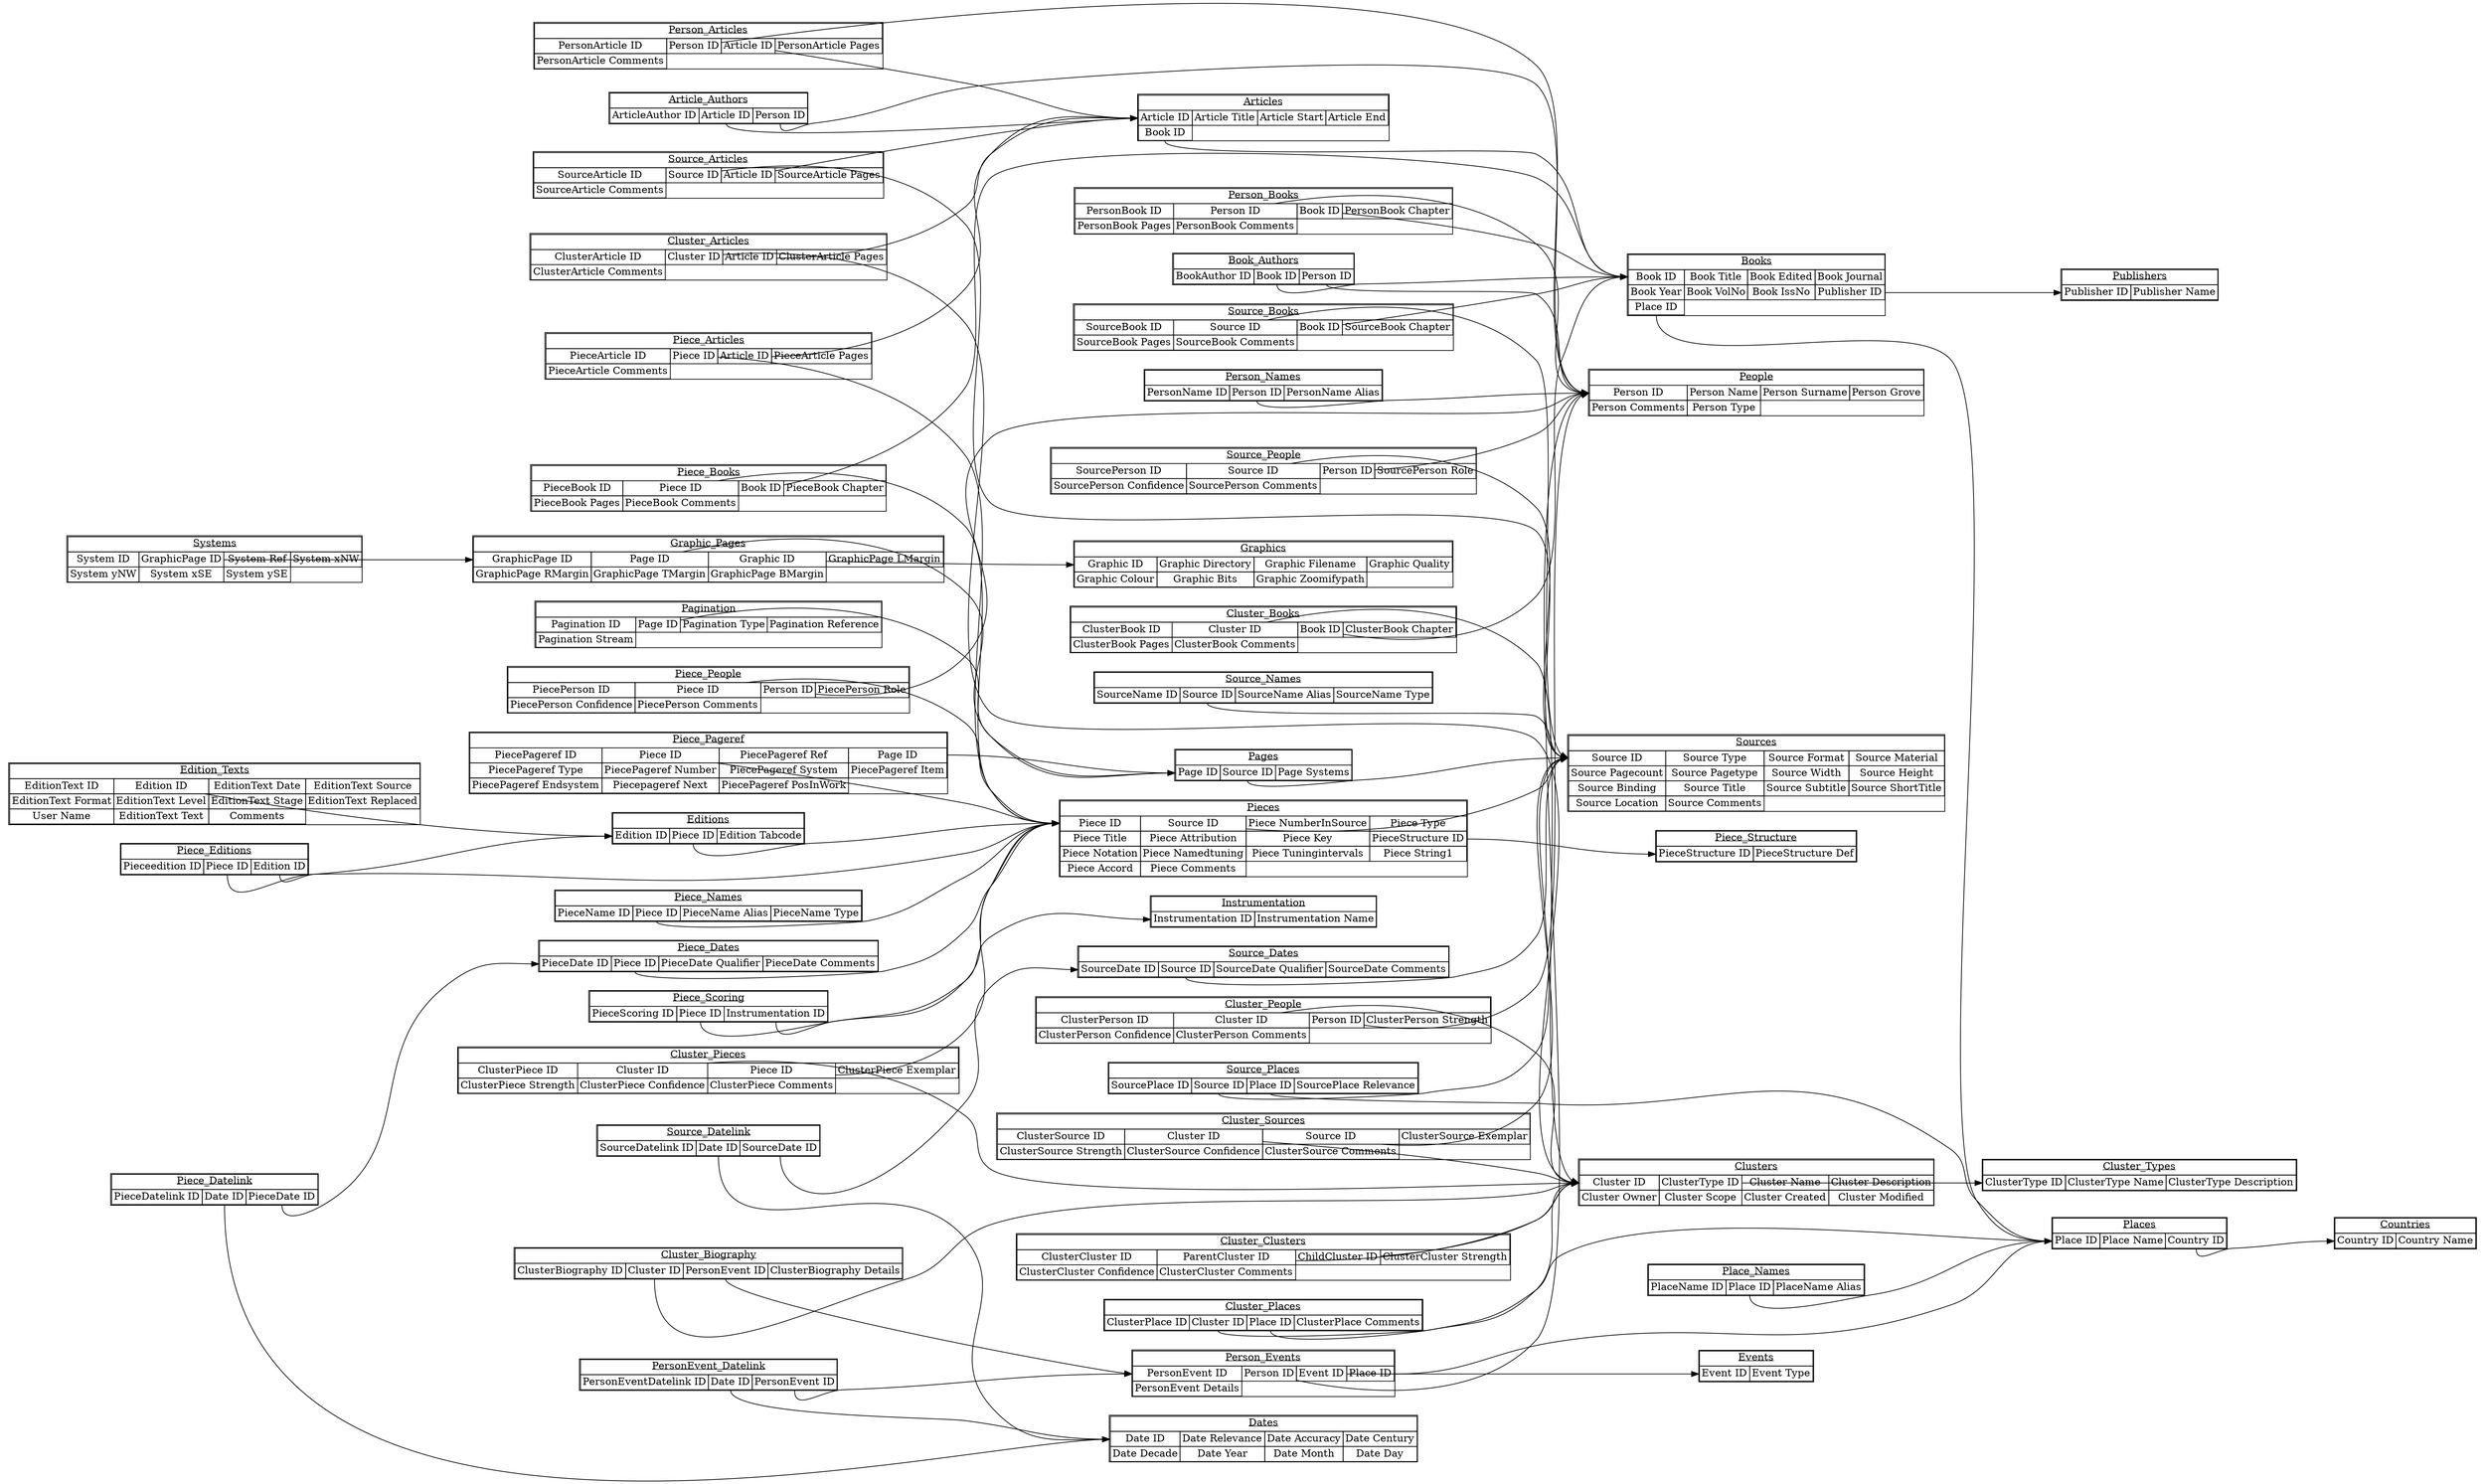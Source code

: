 digraph sqliteschema {
node [shape=plaintext];
rankdir=LR
splines=true
overlap=scale
Article_Authors [label=<<TABLE CELLSPACING="0"><TR><TD COLSPAN="4"><U>Article_Authors</U></TD></TR><TR><TD PORT="ArticleAuthor ID">ArticleAuthor ID</TD><TD PORT="Article ID">Article ID</TD><TD PORT="Person ID">Person ID</TD></TR></TABLE>>];
Articles [label=<<TABLE CELLSPACING="0"><TR><TD COLSPAN="4"><U>Articles</U></TD></TR><TR><TD PORT="Article ID">Article ID</TD><TD PORT="Article Title">Article Title</TD><TD PORT="Article Start">Article Start</TD><TD PORT="Article End">Article End</TD></TR><TR><TD PORT="Book ID">Book ID</TD></TR></TABLE>>];
Book_Authors [label=<<TABLE CELLSPACING="0"><TR><TD COLSPAN="4"><U>Book_Authors</U></TD></TR><TR><TD PORT="BookAuthor ID">BookAuthor ID</TD><TD PORT="Book ID">Book ID</TD><TD PORT="Person ID">Person ID</TD></TR></TABLE>>];
Books [label=<<TABLE CELLSPACING="0"><TR><TD COLSPAN="4"><U>Books</U></TD></TR><TR><TD PORT="Book ID">Book ID</TD><TD PORT="Book Title">Book Title</TD><TD PORT="Book Edited">Book Edited</TD><TD PORT="Book Journal">Book Journal</TD></TR><TR><TD PORT="Book Year">Book Year</TD><TD PORT="Book VolNo">Book VolNo</TD><TD PORT="Book IssNo">Book IssNo</TD><TD PORT="Publisher ID">Publisher ID</TD></TR><TR><TD PORT="Place ID">Place ID</TD></TR></TABLE>>];
Cluster_Articles [label=<<TABLE CELLSPACING="0"><TR><TD COLSPAN="4"><U>Cluster_Articles</U></TD></TR><TR><TD PORT="ClusterArticle ID">ClusterArticle ID</TD><TD PORT="Cluster ID">Cluster ID</TD><TD PORT="Article ID">Article ID</TD><TD PORT="ClusterArticle Pages">ClusterArticle Pages</TD></TR><TR><TD PORT="ClusterArticle Comments">ClusterArticle Comments</TD></TR></TABLE>>];
Cluster_Biography [label=<<TABLE CELLSPACING="0"><TR><TD COLSPAN="4"><U>Cluster_Biography</U></TD></TR><TR><TD PORT="ClusterBiography ID">ClusterBiography ID</TD><TD PORT="Cluster ID">Cluster ID</TD><TD PORT="PersonEvent ID">PersonEvent ID</TD><TD PORT="ClusterBiography Details">ClusterBiography Details</TD></TR></TABLE>>];
Cluster_Books [label=<<TABLE CELLSPACING="0"><TR><TD COLSPAN="4"><U>Cluster_Books</U></TD></TR><TR><TD PORT="ClusterBook ID">ClusterBook ID</TD><TD PORT="Cluster ID">Cluster ID</TD><TD PORT="Book ID">Book ID</TD><TD PORT="ClusterBook Chapter">ClusterBook Chapter</TD></TR><TR><TD PORT="ClusterBook Pages">ClusterBook Pages</TD><TD PORT="ClusterBook Comments">ClusterBook Comments</TD></TR></TABLE>>];
Cluster_Clusters [label=<<TABLE CELLSPACING="0"><TR><TD COLSPAN="4"><U>Cluster_Clusters</U></TD></TR><TR><TD PORT="ClusterCluster ID">ClusterCluster ID</TD><TD PORT="ParentCluster ID">ParentCluster ID</TD><TD PORT="ChildCluster ID">ChildCluster ID</TD><TD PORT="ClusterCluster Strength">ClusterCluster Strength</TD></TR><TR><TD PORT="ClusterCluster Confidence">ClusterCluster Confidence</TD><TD PORT="ClusterCluster Comments">ClusterCluster Comments</TD></TR></TABLE>>];
Cluster_People [label=<<TABLE CELLSPACING="0"><TR><TD COLSPAN="4"><U>Cluster_People</U></TD></TR><TR><TD PORT="ClusterPerson ID">ClusterPerson ID</TD><TD PORT="Cluster ID">Cluster ID</TD><TD PORT="Person ID">Person ID</TD><TD PORT="ClusterPerson Strength">ClusterPerson Strength</TD></TR><TR><TD PORT="ClusterPerson Confidence">ClusterPerson Confidence</TD><TD PORT="ClusterPerson Comments">ClusterPerson Comments</TD></TR></TABLE>>];
Cluster_Pieces [label=<<TABLE CELLSPACING="0"><TR><TD COLSPAN="4"><U>Cluster_Pieces</U></TD></TR><TR><TD PORT="ClusterPiece ID">ClusterPiece ID</TD><TD PORT="Cluster ID">Cluster ID</TD><TD PORT="Piece ID">Piece ID</TD><TD PORT="ClusterPiece Exemplar">ClusterPiece Exemplar</TD></TR><TR><TD PORT="ClusterPiece Strength">ClusterPiece Strength</TD><TD PORT="ClusterPiece Confidence">ClusterPiece Confidence</TD><TD PORT="ClusterPiece Comments">ClusterPiece Comments</TD></TR></TABLE>>];
Cluster_Places [label=<<TABLE CELLSPACING="0"><TR><TD COLSPAN="4"><U>Cluster_Places</U></TD></TR><TR><TD PORT="ClusterPlace ID">ClusterPlace ID</TD><TD PORT="Cluster ID">Cluster ID</TD><TD PORT="Place ID">Place ID</TD><TD PORT="ClusterPlace Comments">ClusterPlace Comments</TD></TR></TABLE>>];
Cluster_Sources [label=<<TABLE CELLSPACING="0"><TR><TD COLSPAN="4"><U>Cluster_Sources</U></TD></TR><TR><TD PORT="ClusterSource ID">ClusterSource ID</TD><TD PORT="Cluster ID">Cluster ID</TD><TD PORT="Source ID">Source ID</TD><TD PORT="ClusterSource Exemplar">ClusterSource Exemplar</TD></TR><TR><TD PORT="ClusterSource Strength">ClusterSource Strength</TD><TD PORT="ClusterSource Confidence">ClusterSource Confidence</TD><TD PORT="ClusterSource Comments">ClusterSource Comments</TD></TR></TABLE>>];
Cluster_Types [label=<<TABLE CELLSPACING="0"><TR><TD COLSPAN="4"><U>Cluster_Types</U></TD></TR><TR><TD PORT="ClusterType ID">ClusterType ID</TD><TD PORT="ClusterType Name">ClusterType Name</TD><TD PORT="ClusterType Description">ClusterType Description</TD></TR></TABLE>>];
Clusters [label=<<TABLE CELLSPACING="0"><TR><TD COLSPAN="4"><U>Clusters</U></TD></TR><TR><TD PORT="Cluster ID">Cluster ID</TD><TD PORT="ClusterType ID">ClusterType ID</TD><TD PORT="Cluster Name">Cluster Name</TD><TD PORT="Cluster Description">Cluster Description</TD></TR><TR><TD PORT="Cluster Owner">Cluster Owner</TD><TD PORT="Cluster Scope">Cluster Scope</TD><TD PORT="Cluster Created">Cluster Created</TD><TD PORT="Cluster Modified">Cluster Modified</TD></TR></TABLE>>];
Countries [label=<<TABLE CELLSPACING="0"><TR><TD COLSPAN="4"><U>Countries</U></TD></TR><TR><TD PORT="Country ID">Country ID</TD><TD PORT="Country Name">Country Name</TD></TR></TABLE>>];
Dates [label=<<TABLE CELLSPACING="0"><TR><TD COLSPAN="4"><U>Dates</U></TD></TR><TR><TD PORT="Date ID">Date ID</TD><TD PORT="Date Relevance">Date Relevance</TD><TD PORT="Date Accuracy">Date Accuracy</TD><TD PORT="Date Century">Date Century</TD></TR><TR><TD PORT="Date Decade">Date Decade</TD><TD PORT="Date Year">Date Year</TD><TD PORT="Date Month">Date Month</TD><TD PORT="Date Day">Date Day</TD></TR></TABLE>>];
Edition_Texts [label=<<TABLE CELLSPACING="0"><TR><TD COLSPAN="4"><U>Edition_Texts</U></TD></TR><TR><TD PORT="EditionText ID">EditionText ID</TD><TD PORT="Edition ID">Edition ID</TD><TD PORT="EditionText Date">EditionText Date</TD><TD PORT="EditionText Source">EditionText Source</TD></TR><TR><TD PORT="EditionText Format">EditionText Format</TD><TD PORT="EditionText Level">EditionText Level</TD><TD PORT="EditionText Stage">EditionText Stage</TD><TD PORT="EditionText Replaced">EditionText Replaced</TD></TR><TR><TD PORT="User Name">User Name</TD><TD PORT="EditionText Text">EditionText Text</TD><TD PORT="Comments">Comments</TD></TR></TABLE>>];
Editions [label=<<TABLE CELLSPACING="0"><TR><TD COLSPAN="4"><U>Editions</U></TD></TR><TR><TD PORT="Edition ID">Edition ID</TD><TD PORT="Piece ID">Piece ID</TD><TD PORT="Edition Tabcode">Edition Tabcode</TD></TR></TABLE>>];
Events [label=<<TABLE CELLSPACING="0"><TR><TD COLSPAN="4"><U>Events</U></TD></TR><TR><TD PORT="Event ID">Event ID</TD><TD PORT="Event Type">Event Type</TD></TR></TABLE>>];
Graphic_Pages [label=<<TABLE CELLSPACING="0"><TR><TD COLSPAN="4"><U>Graphic_Pages</U></TD></TR><TR><TD PORT="GraphicPage ID">GraphicPage ID</TD><TD PORT="Page ID">Page ID</TD><TD PORT="Graphic ID">Graphic ID</TD><TD PORT="GraphicPage LMargin">GraphicPage LMargin</TD></TR><TR><TD PORT="GraphicPage RMargin">GraphicPage RMargin</TD><TD PORT="GraphicPage TMargin">GraphicPage TMargin</TD><TD PORT="GraphicPage BMargin">GraphicPage BMargin</TD></TR></TABLE>>];
Graphics [label=<<TABLE CELLSPACING="0"><TR><TD COLSPAN="4"><U>Graphics</U></TD></TR><TR><TD PORT="Graphic ID">Graphic ID</TD><TD PORT="Graphic Directory">Graphic Directory</TD><TD PORT="Graphic Filename">Graphic Filename</TD><TD PORT="Graphic Quality">Graphic Quality</TD></TR><TR><TD PORT="Graphic Colour">Graphic Colour</TD><TD PORT="Graphic Bits">Graphic Bits</TD><TD PORT="Graphic Zoomifypath">Graphic Zoomifypath</TD></TR></TABLE>>];
Instrumentation [label=<<TABLE CELLSPACING="0"><TR><TD COLSPAN="4"><U>Instrumentation</U></TD></TR><TR><TD PORT="Instrumentation ID">Instrumentation ID</TD><TD PORT="Instrumentation Name">Instrumentation Name</TD></TR></TABLE>>];
Pages [label=<<TABLE CELLSPACING="0"><TR><TD COLSPAN="4"><U>Pages</U></TD></TR><TR><TD PORT="Page ID">Page ID</TD><TD PORT="Source ID">Source ID</TD><TD PORT="Page Systems">Page Systems</TD></TR></TABLE>>];
Pagination [label=<<TABLE CELLSPACING="0"><TR><TD COLSPAN="4"><U>Pagination</U></TD></TR><TR><TD PORT="Pagination ID">Pagination ID</TD><TD PORT="Page ID">Page ID</TD><TD PORT="Pagination Type">Pagination Type</TD><TD PORT="Pagination Reference">Pagination Reference</TD></TR><TR><TD PORT="Pagination Stream">Pagination Stream</TD></TR></TABLE>>];
People [label=<<TABLE CELLSPACING="0"><TR><TD COLSPAN="4"><U>People</U></TD></TR><TR><TD PORT="Person ID">Person ID</TD><TD PORT="Person Name">Person Name</TD><TD PORT="Person Surname">Person Surname</TD><TD PORT="Person Grove">Person Grove</TD></TR><TR><TD PORT="Person Comments">Person Comments</TD><TD PORT="Person Type">Person Type</TD></TR></TABLE>>];
PersonEvent_Datelink [label=<<TABLE CELLSPACING="0"><TR><TD COLSPAN="4"><U>PersonEvent_Datelink</U></TD></TR><TR><TD PORT="PersonEventDatelink ID">PersonEventDatelink ID</TD><TD PORT="Date ID">Date ID</TD><TD PORT="PersonEvent ID">PersonEvent ID</TD></TR></TABLE>>];
Person_Articles [label=<<TABLE CELLSPACING="0"><TR><TD COLSPAN="4"><U>Person_Articles</U></TD></TR><TR><TD PORT="PersonArticle ID">PersonArticle ID</TD><TD PORT="Person ID">Person ID</TD><TD PORT="Article ID">Article ID</TD><TD PORT="PersonArticle Pages">PersonArticle Pages</TD></TR><TR><TD PORT="PersonArticle Comments">PersonArticle Comments</TD></TR></TABLE>>];
Person_Books [label=<<TABLE CELLSPACING="0"><TR><TD COLSPAN="4"><U>Person_Books</U></TD></TR><TR><TD PORT="PersonBook ID">PersonBook ID</TD><TD PORT="Person ID">Person ID</TD><TD PORT="Book ID">Book ID</TD><TD PORT="PersonBook Chapter">PersonBook Chapter</TD></TR><TR><TD PORT="PersonBook Pages">PersonBook Pages</TD><TD PORT="PersonBook Comments">PersonBook Comments</TD></TR></TABLE>>];
Person_Events [label=<<TABLE CELLSPACING="0"><TR><TD COLSPAN="4"><U>Person_Events</U></TD></TR><TR><TD PORT="PersonEvent ID">PersonEvent ID</TD><TD PORT="Person ID">Person ID</TD><TD PORT="Event ID">Event ID</TD><TD PORT="Place ID">Place ID</TD></TR><TR><TD PORT="PersonEvent Details">PersonEvent Details</TD></TR></TABLE>>];
Person_Names [label=<<TABLE CELLSPACING="0"><TR><TD COLSPAN="4"><U>Person_Names</U></TD></TR><TR><TD PORT="PersonName ID">PersonName ID</TD><TD PORT="Person ID">Person ID</TD><TD PORT="PersonName Alias">PersonName Alias</TD></TR></TABLE>>];
Piece_Articles [label=<<TABLE CELLSPACING="0"><TR><TD COLSPAN="4"><U>Piece_Articles</U></TD></TR><TR><TD PORT="PieceArticle ID">PieceArticle ID</TD><TD PORT="Piece ID">Piece ID</TD><TD PORT="Article ID">Article ID</TD><TD PORT="PieceArticle Pages">PieceArticle Pages</TD></TR><TR><TD PORT="PieceArticle Comments">PieceArticle Comments</TD></TR></TABLE>>];
Piece_Books [label=<<TABLE CELLSPACING="0"><TR><TD COLSPAN="4"><U>Piece_Books</U></TD></TR><TR><TD PORT="PieceBook ID">PieceBook ID</TD><TD PORT="Piece ID">Piece ID</TD><TD PORT="Book ID">Book ID</TD><TD PORT="PieceBook Chapter">PieceBook Chapter</TD></TR><TR><TD PORT="PieceBook Pages">PieceBook Pages</TD><TD PORT="PieceBook Comments">PieceBook Comments</TD></TR></TABLE>>];
Piece_Datelink [label=<<TABLE CELLSPACING="0"><TR><TD COLSPAN="4"><U>Piece_Datelink</U></TD></TR><TR><TD PORT="PieceDatelink ID">PieceDatelink ID</TD><TD PORT="Date ID">Date ID</TD><TD PORT="PieceDate ID">PieceDate ID</TD></TR></TABLE>>];
Piece_Dates [label=<<TABLE CELLSPACING="0"><TR><TD COLSPAN="4"><U>Piece_Dates</U></TD></TR><TR><TD PORT="PieceDate ID">PieceDate ID</TD><TD PORT="Piece ID">Piece ID</TD><TD PORT="PieceDate Qualifier">PieceDate Qualifier</TD><TD PORT="PieceDate Comments">PieceDate Comments</TD></TR></TABLE>>];
Piece_Editions [label=<<TABLE CELLSPACING="0"><TR><TD COLSPAN="4"><U>Piece_Editions</U></TD></TR><TR><TD PORT="Pieceedition ID">Pieceedition ID</TD><TD PORT="Piece ID">Piece ID</TD><TD PORT="Edition ID">Edition ID</TD></TR></TABLE>>];
Piece_Names [label=<<TABLE CELLSPACING="0"><TR><TD COLSPAN="4"><U>Piece_Names</U></TD></TR><TR><TD PORT="PieceName ID">PieceName ID</TD><TD PORT="Piece ID">Piece ID</TD><TD PORT="PieceName Alias">PieceName Alias</TD><TD PORT="PieceName Type">PieceName Type</TD></TR></TABLE>>];
Piece_Pageref [label=<<TABLE CELLSPACING="0"><TR><TD COLSPAN="4"><U>Piece_Pageref</U></TD></TR><TR><TD PORT="PiecePageref ID">PiecePageref ID</TD><TD PORT="Piece ID">Piece ID</TD><TD PORT="PiecePageref Ref">PiecePageref Ref</TD><TD PORT="Page ID">Page ID</TD></TR><TR><TD PORT="PiecePageref Type">PiecePageref Type</TD><TD PORT="PiecePageref Number">PiecePageref Number</TD><TD PORT="PiecePageref System">PiecePageref System</TD><TD PORT="PiecePageref Item">PiecePageref Item</TD></TR><TR><TD PORT="PiecePageref Endsystem">PiecePageref Endsystem</TD><TD PORT="Piecepageref Next">Piecepageref Next</TD><TD PORT="PiecePageref PosInWork">PiecePageref PosInWork</TD></TR></TABLE>>];
Piece_People [label=<<TABLE CELLSPACING="0"><TR><TD COLSPAN="4"><U>Piece_People</U></TD></TR><TR><TD PORT="PiecePerson ID">PiecePerson ID</TD><TD PORT="Piece ID">Piece ID</TD><TD PORT="Person ID">Person ID</TD><TD PORT="PiecePerson Role">PiecePerson Role</TD></TR><TR><TD PORT="PiecePerson Confidence">PiecePerson Confidence</TD><TD PORT="PiecePerson Comments">PiecePerson Comments</TD></TR></TABLE>>];
Piece_Scoring [label=<<TABLE CELLSPACING="0"><TR><TD COLSPAN="4"><U>Piece_Scoring</U></TD></TR><TR><TD PORT="PieceScoring ID">PieceScoring ID</TD><TD PORT="Piece ID">Piece ID</TD><TD PORT="Instrumentation ID">Instrumentation ID</TD></TR></TABLE>>];
Piece_Structure [label=<<TABLE CELLSPACING="0"><TR><TD COLSPAN="4"><U>Piece_Structure</U></TD></TR><TR><TD PORT="PieceStructure ID">PieceStructure ID</TD><TD PORT="PieceStructure Def">PieceStructure Def</TD></TR></TABLE>>];
Pieces [label=<<TABLE CELLSPACING="0"><TR><TD COLSPAN="4"><U>Pieces</U></TD></TR><TR><TD PORT="Piece ID">Piece ID</TD><TD PORT="Source ID">Source ID</TD><TD PORT="Piece NumberInSource">Piece NumberInSource</TD><TD PORT="Piece Type">Piece Type</TD></TR><TR><TD PORT="Piece Title">Piece Title</TD><TD PORT="Piece Attribution">Piece Attribution</TD><TD PORT="Piece Key">Piece Key</TD><TD PORT="PieceStructure ID">PieceStructure ID</TD></TR><TR><TD PORT="Piece Notation">Piece Notation</TD><TD PORT="Piece Namedtuning">Piece Namedtuning</TD><TD PORT="Piece Tuningintervals">Piece Tuningintervals</TD><TD PORT="Piece String1">Piece String1</TD></TR><TR><TD PORT="Piece Accord">Piece Accord</TD><TD PORT="Piece Comments">Piece Comments</TD></TR></TABLE>>];
Place_Names [label=<<TABLE CELLSPACING="0"><TR><TD COLSPAN="4"><U>Place_Names</U></TD></TR><TR><TD PORT="PlaceName ID">PlaceName ID</TD><TD PORT="Place ID">Place ID</TD><TD PORT="PlaceName Alias">PlaceName Alias</TD></TR></TABLE>>];
Places [label=<<TABLE CELLSPACING="0"><TR><TD COLSPAN="4"><U>Places</U></TD></TR><TR><TD PORT="Place ID">Place ID</TD><TD PORT="Place Name">Place Name</TD><TD PORT="Country ID">Country ID</TD></TR></TABLE>>];
Publishers [label=<<TABLE CELLSPACING="0"><TR><TD COLSPAN="4"><U>Publishers</U></TD></TR><TR><TD PORT="Publisher ID">Publisher ID</TD><TD PORT="Publisher Name">Publisher Name</TD></TR></TABLE>>];
Source_Articles [label=<<TABLE CELLSPACING="0"><TR><TD COLSPAN="4"><U>Source_Articles</U></TD></TR><TR><TD PORT="SourceArticle ID">SourceArticle ID</TD><TD PORT="Source ID">Source ID</TD><TD PORT="Article ID">Article ID</TD><TD PORT="SourceArticle Pages">SourceArticle Pages</TD></TR><TR><TD PORT="SourceArticle Comments">SourceArticle Comments</TD></TR></TABLE>>];
Source_Books [label=<<TABLE CELLSPACING="0"><TR><TD COLSPAN="4"><U>Source_Books</U></TD></TR><TR><TD PORT="SourceBook ID">SourceBook ID</TD><TD PORT="Source ID">Source ID</TD><TD PORT="Book ID">Book ID</TD><TD PORT="SourceBook Chapter">SourceBook Chapter</TD></TR><TR><TD PORT="SourceBook Pages">SourceBook Pages</TD><TD PORT="SourceBook Comments">SourceBook Comments</TD></TR></TABLE>>];
Source_Datelink [label=<<TABLE CELLSPACING="0"><TR><TD COLSPAN="4"><U>Source_Datelink</U></TD></TR><TR><TD PORT="SourceDatelink ID">SourceDatelink ID</TD><TD PORT="Date ID">Date ID</TD><TD PORT="SourceDate ID">SourceDate ID</TD></TR></TABLE>>];
Source_Dates [label=<<TABLE CELLSPACING="0"><TR><TD COLSPAN="4"><U>Source_Dates</U></TD></TR><TR><TD PORT="SourceDate ID">SourceDate ID</TD><TD PORT="Source ID">Source ID</TD><TD PORT="SourceDate Qualifier">SourceDate Qualifier</TD><TD PORT="SourceDate Comments">SourceDate Comments</TD></TR></TABLE>>];
Source_Names [label=<<TABLE CELLSPACING="0"><TR><TD COLSPAN="4"><U>Source_Names</U></TD></TR><TR><TD PORT="SourceName ID">SourceName ID</TD><TD PORT="Source ID">Source ID</TD><TD PORT="SourceName Alias">SourceName Alias</TD><TD PORT="SourceName Type">SourceName Type</TD></TR></TABLE>>];
Source_People [label=<<TABLE CELLSPACING="0"><TR><TD COLSPAN="4"><U>Source_People</U></TD></TR><TR><TD PORT="SourcePerson ID">SourcePerson ID</TD><TD PORT="Source ID">Source ID</TD><TD PORT="Person ID">Person ID</TD><TD PORT="SourcePerson Role">SourcePerson Role</TD></TR><TR><TD PORT="SourcePerson Confidence">SourcePerson Confidence</TD><TD PORT="SourcePerson Comments">SourcePerson Comments</TD></TR></TABLE>>];
Source_Places [label=<<TABLE CELLSPACING="0"><TR><TD COLSPAN="4"><U>Source_Places</U></TD></TR><TR><TD PORT="SourcePlace ID">SourcePlace ID</TD><TD PORT="Source ID">Source ID</TD><TD PORT="Place ID">Place ID</TD><TD PORT="SourcePlace Relevance">SourcePlace Relevance</TD></TR></TABLE>>];
Sources [label=<<TABLE CELLSPACING="0"><TR><TD COLSPAN="4"><U>Sources</U></TD></TR><TR><TD PORT="Source ID">Source ID</TD><TD PORT="Source Type">Source Type</TD><TD PORT="Source Format">Source Format</TD><TD PORT="Source Material">Source Material</TD></TR><TR><TD PORT="Source Pagecount">Source Pagecount</TD><TD PORT="Source Pagetype">Source Pagetype</TD><TD PORT="Source Width">Source Width</TD><TD PORT="Source Height">Source Height</TD></TR><TR><TD PORT="Source Binding">Source Binding</TD><TD PORT="Source Title">Source Title</TD><TD PORT="Source Subtitle">Source Subtitle</TD><TD PORT="Source ShortTitle">Source ShortTitle</TD></TR><TR><TD PORT="Source Location">Source Location</TD><TD PORT="Source Comments">Source Comments</TD></TR></TABLE>>];
Systems [label=<<TABLE CELLSPACING="0"><TR><TD COLSPAN="4"><U>Systems</U></TD></TR><TR><TD PORT="System ID">System ID</TD><TD PORT="GraphicPage ID">GraphicPage ID</TD><TD PORT="System Ref">System Ref</TD><TD PORT="System xNW">System xNW</TD></TR><TR><TD PORT="System yNW">System yNW</TD><TD PORT="System xSE">System xSE</TD><TD PORT="System ySE">System ySE</TD></TR></TABLE>>];
"Article_Authors":"Person ID" -> "People":"Person ID";
"Article_Authors":"Article ID" -> "Articles":"Article ID";
"Articles":"Book ID" -> "Books":"Book ID";
"Book_Authors":"Person ID" -> "People":"Person ID";
"Book_Authors":"Book ID" -> "Books":"Book ID";
"Books":"Place ID" -> "Places":"Place ID";
"Books":"Publisher ID" -> "Publishers":"Publisher ID";
"Cluster_Articles":"Article ID" -> "Articles":"Article ID";
"Cluster_Articles":"Cluster ID" -> "Clusters":"Cluster ID";
"Cluster_Biography":"PersonEvent ID" -> "Person_Events":"PersonEvent ID";
"Cluster_Biography":"Cluster ID" -> "Clusters":"Cluster ID";
"Cluster_Books":"Book ID" -> "Books":"Book ID";
"Cluster_Books":"Cluster ID" -> "Clusters":"Cluster ID";
"Cluster_Clusters":"ChildCluster ID" -> "Clusters":"Cluster ID";
"Cluster_Clusters":"ParentCluster ID" -> "Clusters":"Cluster ID";
"Cluster_People":"Person ID" -> "People":"Person ID";
"Cluster_People":"Cluster ID" -> "Clusters":"Cluster ID";
"Cluster_Pieces":"Piece ID" -> "Pieces":"Piece ID";
"Cluster_Pieces":"Cluster ID" -> "Clusters":"Cluster ID";
"Cluster_Places":"Place ID" -> "Places":"Place ID";
"Cluster_Places":"Cluster ID" -> "Clusters":"Cluster ID";
"Cluster_Sources":"Source ID" -> "Sources":"Source ID";
"Cluster_Sources":"Cluster ID" -> "Clusters":"Cluster ID";
"Clusters":"ClusterType ID" -> "Cluster_Types":"ClusterType ID";
"Edition_Texts":"Edition ID" -> "Editions":"Edition ID";
"Editions":"Piece ID" -> "Pieces":"Piece ID";
"Graphic_Pages":"Graphic ID" -> "Graphics":"Graphic ID";
"Graphic_Pages":"Page ID" -> "Pages":"Page ID";
"Pages":"Source ID" -> "Sources":"Source ID";
"Pagination":"Page ID" -> "Pages":"Page ID";
"PersonEvent_Datelink":"PersonEvent ID" -> "Person_Events":"PersonEvent ID";
"PersonEvent_Datelink":"Date ID" -> "Dates":"Date ID";
"Person_Articles":"Article ID" -> "Articles":"Article ID";
"Person_Articles":"Person ID" -> "People":"Person ID";
"Person_Books":"Book ID" -> "Books":"Book ID";
"Person_Books":"Person ID" -> "People":"Person ID";
"Person_Events":"Place ID" -> "Places":"Place ID";
"Person_Events":"Event ID" -> "Events":"Event ID";
"Person_Events":"Person ID" -> "People":"Person ID";
"Person_Names":"Person ID" -> "People":"Person ID";
"Piece_Articles":"Article ID" -> "Articles":"Article ID";
"Piece_Articles":"Piece ID" -> "Pieces":"Piece ID";
"Piece_Books":"Book ID" -> "Books":"Book ID";
"Piece_Books":"Piece ID" -> "Pieces":"Piece ID";
"Piece_Datelink":"PieceDate ID" -> "Piece_Dates":"PieceDate ID";
"Piece_Datelink":"Date ID" -> "Dates":"Date ID";
"Piece_Dates":"Piece ID" -> "Pieces":"Piece ID";
"Piece_Editions":"Edition ID" -> "Editions":"Edition ID";
"Piece_Editions":"Piece ID" -> "Pieces":"Piece ID";
"Piece_Names":"Piece ID" -> "Pieces":"Piece ID";
"Piece_Pageref":"Page ID" -> "Pages":"Page ID";
"Piece_Pageref":"Piece ID" -> "Pieces":"Piece ID";
"Piece_People":"Person ID" -> "People":"Person ID";
"Piece_People":"Piece ID" -> "Pieces":"Piece ID";
"Piece_Scoring":"Instrumentation ID" -> "Instrumentation":"Instrumentation ID";
"Piece_Scoring":"Piece ID" -> "Pieces":"Piece ID";
"Pieces":"PieceStructure ID" -> "Piece_Structure":"PieceStructure ID";
"Pieces":"Source ID" -> "Sources":"Source ID";
"Place_Names":"Place ID" -> "Places":"Place ID";
"Places":"Country ID" -> "Countries":"Country ID";
"Source_Articles":"Article ID" -> "Articles":"Article ID";
"Source_Articles":"Source ID" -> "Sources":"Source ID";
"Source_Books":"Book ID" -> "Books":"Book ID";
"Source_Books":"Source ID" -> "Sources":"Source ID";
"Source_Datelink":"SourceDate ID" -> "Source_Dates":"SourceDate ID";
"Source_Datelink":"Date ID" -> "Dates":"Date ID";
"Source_Dates":"Source ID" -> "Sources":"Source ID";
"Source_Names":"Source ID" -> "Sources":"Source ID";
"Source_People":"Person ID" -> "People":"Person ID";
"Source_People":"Source ID" -> "Sources":"Source ID";
"Source_Places":"Place ID" -> "Places":"Place ID";
"Source_Places":"Source ID" -> "Sources":"Source ID";
"Systems":"GraphicPage ID" -> "Graphic_Pages":"GraphicPage ID";
}
